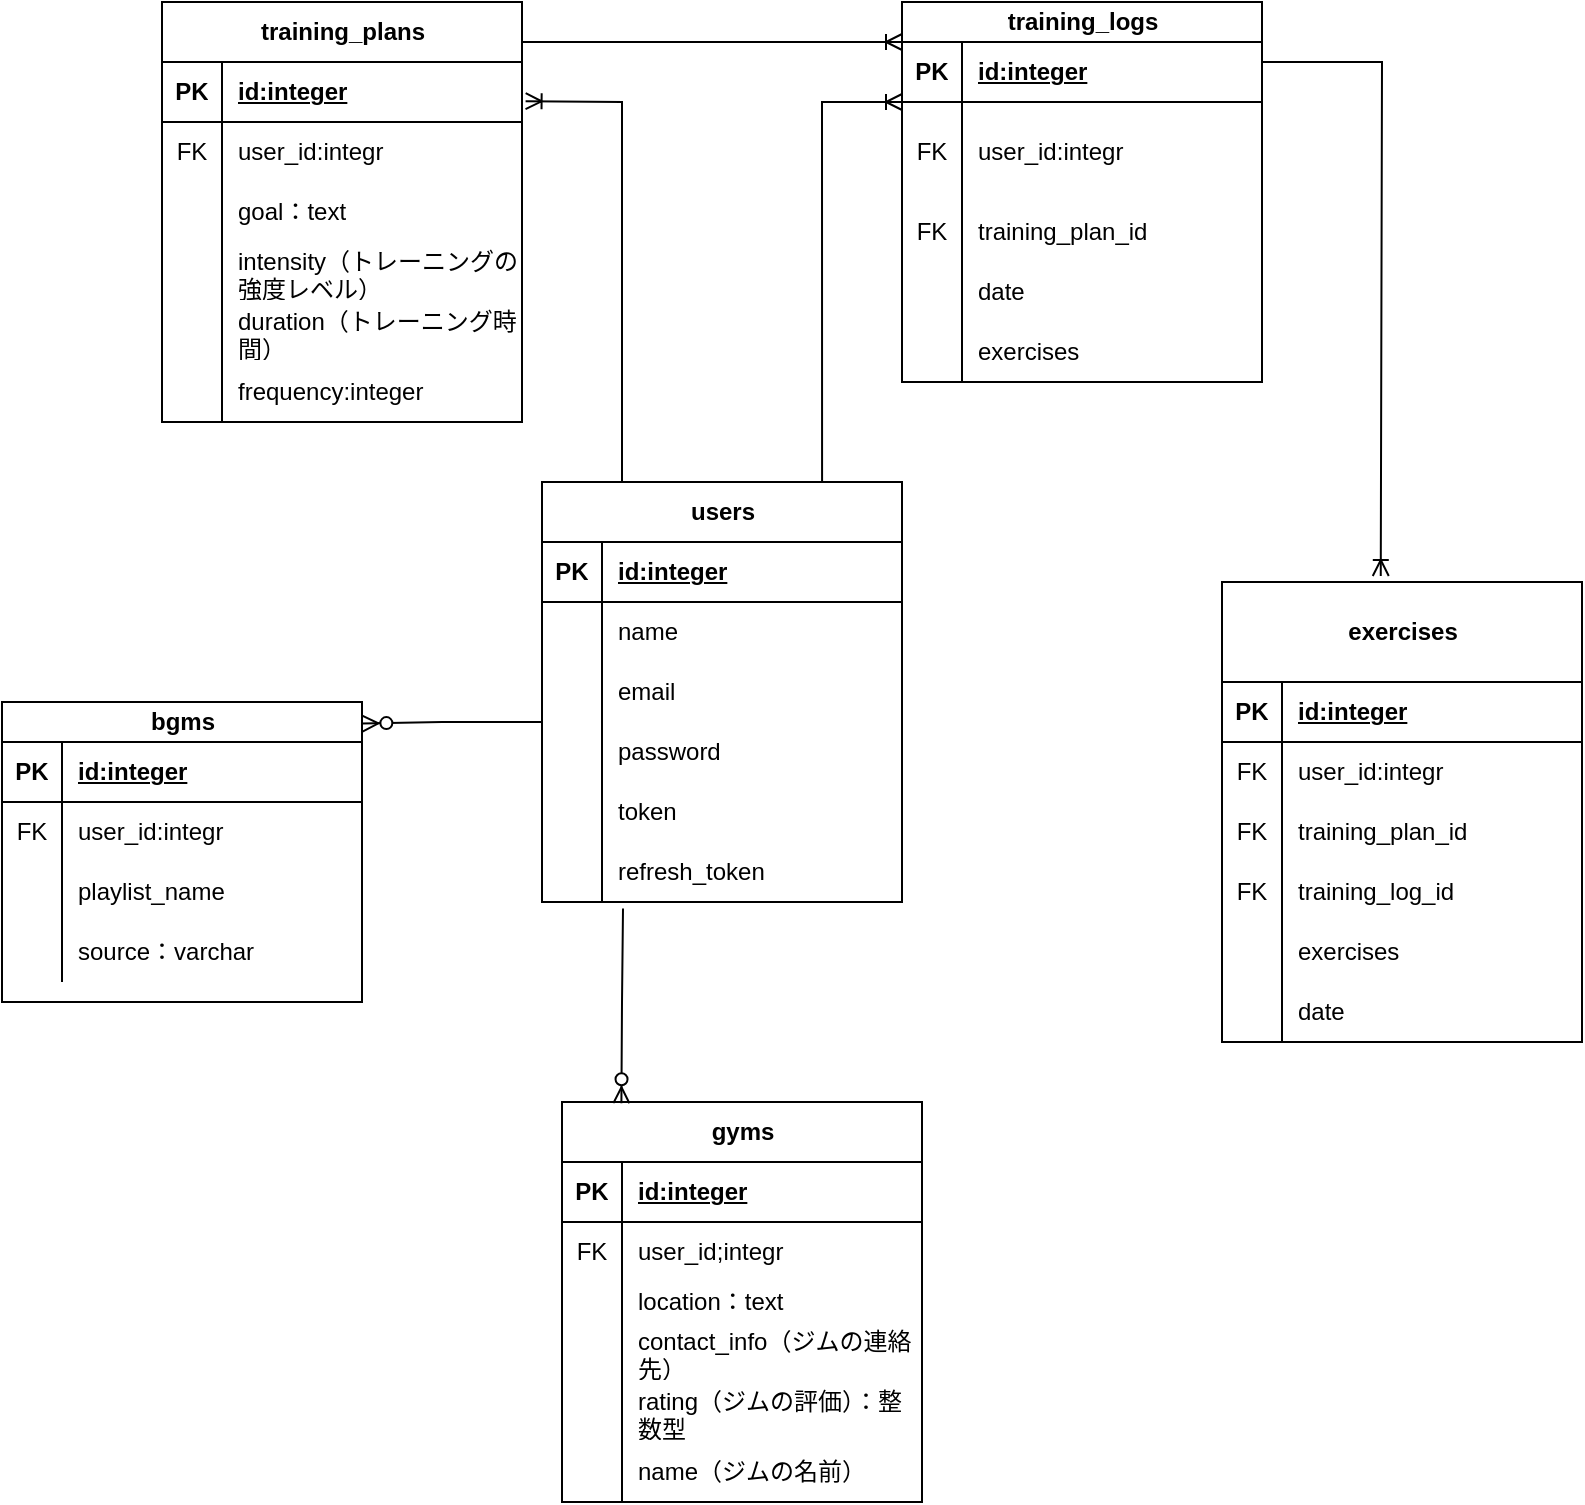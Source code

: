 <mxfile version="24.7.12">
  <diagram id="R2lEEEUBdFMjLlhIrx00" name="Page-1">
    <mxGraphModel dx="1668" dy="838" grid="1" gridSize="10" guides="1" tooltips="1" connect="1" arrows="1" fold="1" page="1" pageScale="1" pageWidth="850" pageHeight="1100" math="0" shadow="0" extFonts="Permanent Marker^https://fonts.googleapis.com/css?family=Permanent+Marker">
      <root>
        <mxCell id="0" />
        <mxCell id="1" parent="0" />
        <mxCell id="OepPdxawDbYFynQBfxjx-1" value="exercises" style="shape=table;startSize=50;container=1;collapsible=1;childLayout=tableLayout;fixedRows=1;rowLines=0;fontStyle=1;align=center;resizeLast=1;html=1;" parent="1" vertex="1">
          <mxGeometry x="-180" y="340" width="180" height="230" as="geometry" />
        </mxCell>
        <mxCell id="OepPdxawDbYFynQBfxjx-2" value="" style="shape=tableRow;horizontal=0;startSize=0;swimlaneHead=0;swimlaneBody=0;fillColor=none;collapsible=0;dropTarget=0;points=[[0,0.5],[1,0.5]];portConstraint=eastwest;top=0;left=0;right=0;bottom=1;" parent="OepPdxawDbYFynQBfxjx-1" vertex="1">
          <mxGeometry y="50" width="180" height="30" as="geometry" />
        </mxCell>
        <mxCell id="OepPdxawDbYFynQBfxjx-3" value="PK" style="shape=partialRectangle;connectable=0;fillColor=none;top=0;left=0;bottom=0;right=0;fontStyle=1;overflow=hidden;whiteSpace=wrap;html=1;" parent="OepPdxawDbYFynQBfxjx-2" vertex="1">
          <mxGeometry width="30" height="30" as="geometry">
            <mxRectangle width="30" height="30" as="alternateBounds" />
          </mxGeometry>
        </mxCell>
        <mxCell id="OepPdxawDbYFynQBfxjx-4" value="id:integer" style="shape=partialRectangle;connectable=0;fillColor=none;top=0;left=0;bottom=0;right=0;align=left;spacingLeft=6;fontStyle=5;overflow=hidden;whiteSpace=wrap;html=1;" parent="OepPdxawDbYFynQBfxjx-2" vertex="1">
          <mxGeometry x="30" width="150" height="30" as="geometry">
            <mxRectangle width="150" height="30" as="alternateBounds" />
          </mxGeometry>
        </mxCell>
        <mxCell id="OepPdxawDbYFynQBfxjx-5" value="" style="shape=tableRow;horizontal=0;startSize=0;swimlaneHead=0;swimlaneBody=0;fillColor=none;collapsible=0;dropTarget=0;points=[[0,0.5],[1,0.5]];portConstraint=eastwest;top=0;left=0;right=0;bottom=0;" parent="OepPdxawDbYFynQBfxjx-1" vertex="1">
          <mxGeometry y="80" width="180" height="30" as="geometry" />
        </mxCell>
        <mxCell id="OepPdxawDbYFynQBfxjx-6" value="FK" style="shape=partialRectangle;connectable=0;fillColor=none;top=0;left=0;bottom=0;right=0;editable=1;overflow=hidden;whiteSpace=wrap;html=1;" parent="OepPdxawDbYFynQBfxjx-5" vertex="1">
          <mxGeometry width="30" height="30" as="geometry">
            <mxRectangle width="30" height="30" as="alternateBounds" />
          </mxGeometry>
        </mxCell>
        <mxCell id="OepPdxawDbYFynQBfxjx-7" value="user_id:integr" style="shape=partialRectangle;connectable=0;fillColor=none;top=0;left=0;bottom=0;right=0;align=left;spacingLeft=6;overflow=hidden;whiteSpace=wrap;html=1;" parent="OepPdxawDbYFynQBfxjx-5" vertex="1">
          <mxGeometry x="30" width="150" height="30" as="geometry">
            <mxRectangle width="150" height="30" as="alternateBounds" />
          </mxGeometry>
        </mxCell>
        <mxCell id="OepPdxawDbYFynQBfxjx-8" value="" style="shape=tableRow;horizontal=0;startSize=0;swimlaneHead=0;swimlaneBody=0;fillColor=none;collapsible=0;dropTarget=0;points=[[0,0.5],[1,0.5]];portConstraint=eastwest;top=0;left=0;right=0;bottom=0;" parent="OepPdxawDbYFynQBfxjx-1" vertex="1">
          <mxGeometry y="110" width="180" height="30" as="geometry" />
        </mxCell>
        <mxCell id="OepPdxawDbYFynQBfxjx-9" value="FK" style="shape=partialRectangle;connectable=0;fillColor=none;top=0;left=0;bottom=0;right=0;editable=1;overflow=hidden;whiteSpace=wrap;html=1;" parent="OepPdxawDbYFynQBfxjx-8" vertex="1">
          <mxGeometry width="30" height="30" as="geometry">
            <mxRectangle width="30" height="30" as="alternateBounds" />
          </mxGeometry>
        </mxCell>
        <mxCell id="OepPdxawDbYFynQBfxjx-10" value="training_plan_id" style="shape=partialRectangle;connectable=0;fillColor=none;top=0;left=0;bottom=0;right=0;align=left;spacingLeft=6;overflow=hidden;whiteSpace=wrap;html=1;" parent="OepPdxawDbYFynQBfxjx-8" vertex="1">
          <mxGeometry x="30" width="150" height="30" as="geometry">
            <mxRectangle width="150" height="30" as="alternateBounds" />
          </mxGeometry>
        </mxCell>
        <mxCell id="OepPdxawDbYFynQBfxjx-11" value="" style="shape=tableRow;horizontal=0;startSize=0;swimlaneHead=0;swimlaneBody=0;fillColor=none;collapsible=0;dropTarget=0;points=[[0,0.5],[1,0.5]];portConstraint=eastwest;top=0;left=0;right=0;bottom=0;" parent="OepPdxawDbYFynQBfxjx-1" vertex="1">
          <mxGeometry y="140" width="180" height="30" as="geometry" />
        </mxCell>
        <mxCell id="OepPdxawDbYFynQBfxjx-12" value="FK" style="shape=partialRectangle;connectable=0;fillColor=none;top=0;left=0;bottom=0;right=0;editable=1;overflow=hidden;whiteSpace=wrap;html=1;" parent="OepPdxawDbYFynQBfxjx-11" vertex="1">
          <mxGeometry width="30" height="30" as="geometry">
            <mxRectangle width="30" height="30" as="alternateBounds" />
          </mxGeometry>
        </mxCell>
        <mxCell id="OepPdxawDbYFynQBfxjx-13" value="training_log_id" style="shape=partialRectangle;connectable=0;fillColor=none;top=0;left=0;bottom=0;right=0;align=left;spacingLeft=6;overflow=hidden;whiteSpace=wrap;html=1;" parent="OepPdxawDbYFynQBfxjx-11" vertex="1">
          <mxGeometry x="30" width="150" height="30" as="geometry">
            <mxRectangle width="150" height="30" as="alternateBounds" />
          </mxGeometry>
        </mxCell>
        <mxCell id="OepPdxawDbYFynQBfxjx-68" value="" style="shape=tableRow;horizontal=0;startSize=0;swimlaneHead=0;swimlaneBody=0;fillColor=none;collapsible=0;dropTarget=0;points=[[0,0.5],[1,0.5]];portConstraint=eastwest;top=0;left=0;right=0;bottom=0;" parent="OepPdxawDbYFynQBfxjx-1" vertex="1">
          <mxGeometry y="170" width="180" height="30" as="geometry" />
        </mxCell>
        <mxCell id="OepPdxawDbYFynQBfxjx-69" value="" style="shape=partialRectangle;connectable=0;fillColor=none;top=0;left=0;bottom=0;right=0;editable=1;overflow=hidden;whiteSpace=wrap;html=1;" parent="OepPdxawDbYFynQBfxjx-68" vertex="1">
          <mxGeometry width="30" height="30" as="geometry">
            <mxRectangle width="30" height="30" as="alternateBounds" />
          </mxGeometry>
        </mxCell>
        <mxCell id="OepPdxawDbYFynQBfxjx-70" value="exercises" style="shape=partialRectangle;connectable=0;fillColor=none;top=0;left=0;bottom=0;right=0;align=left;spacingLeft=6;overflow=hidden;whiteSpace=wrap;html=1;" parent="OepPdxawDbYFynQBfxjx-68" vertex="1">
          <mxGeometry x="30" width="150" height="30" as="geometry">
            <mxRectangle width="150" height="30" as="alternateBounds" />
          </mxGeometry>
        </mxCell>
        <mxCell id="IkT653XfDcQ4bI9Cn1Or-13" value="" style="shape=tableRow;horizontal=0;startSize=0;swimlaneHead=0;swimlaneBody=0;fillColor=none;collapsible=0;dropTarget=0;points=[[0,0.5],[1,0.5]];portConstraint=eastwest;top=0;left=0;right=0;bottom=0;" parent="OepPdxawDbYFynQBfxjx-1" vertex="1">
          <mxGeometry y="200" width="180" height="30" as="geometry" />
        </mxCell>
        <mxCell id="IkT653XfDcQ4bI9Cn1Or-14" value="" style="shape=partialRectangle;connectable=0;fillColor=none;top=0;left=0;bottom=0;right=0;editable=1;overflow=hidden;whiteSpace=wrap;html=1;" parent="IkT653XfDcQ4bI9Cn1Or-13" vertex="1">
          <mxGeometry width="30" height="30" as="geometry">
            <mxRectangle width="30" height="30" as="alternateBounds" />
          </mxGeometry>
        </mxCell>
        <mxCell id="IkT653XfDcQ4bI9Cn1Or-15" value="date" style="shape=partialRectangle;connectable=0;fillColor=none;top=0;left=0;bottom=0;right=0;align=left;spacingLeft=6;overflow=hidden;whiteSpace=wrap;html=1;" parent="IkT653XfDcQ4bI9Cn1Or-13" vertex="1">
          <mxGeometry x="30" width="150" height="30" as="geometry">
            <mxRectangle width="150" height="30" as="alternateBounds" />
          </mxGeometry>
        </mxCell>
        <mxCell id="OepPdxawDbYFynQBfxjx-14" value="training_plans" style="shape=table;startSize=30;container=1;collapsible=1;childLayout=tableLayout;fixedRows=1;rowLines=0;fontStyle=1;align=center;resizeLast=1;html=1;" parent="1" vertex="1">
          <mxGeometry x="-710" y="50" width="180" height="210" as="geometry" />
        </mxCell>
        <mxCell id="OepPdxawDbYFynQBfxjx-15" value="" style="shape=tableRow;horizontal=0;startSize=0;swimlaneHead=0;swimlaneBody=0;fillColor=none;collapsible=0;dropTarget=0;points=[[0,0.5],[1,0.5]];portConstraint=eastwest;top=0;left=0;right=0;bottom=1;" parent="OepPdxawDbYFynQBfxjx-14" vertex="1">
          <mxGeometry y="30" width="180" height="30" as="geometry" />
        </mxCell>
        <mxCell id="OepPdxawDbYFynQBfxjx-16" value="PK" style="shape=partialRectangle;connectable=0;fillColor=none;top=0;left=0;bottom=0;right=0;fontStyle=1;overflow=hidden;whiteSpace=wrap;html=1;" parent="OepPdxawDbYFynQBfxjx-15" vertex="1">
          <mxGeometry width="30" height="30" as="geometry">
            <mxRectangle width="30" height="30" as="alternateBounds" />
          </mxGeometry>
        </mxCell>
        <mxCell id="OepPdxawDbYFynQBfxjx-17" value="id:integer" style="shape=partialRectangle;connectable=0;fillColor=none;top=0;left=0;bottom=0;right=0;align=left;spacingLeft=6;fontStyle=5;overflow=hidden;whiteSpace=wrap;html=1;" parent="OepPdxawDbYFynQBfxjx-15" vertex="1">
          <mxGeometry x="30" width="150" height="30" as="geometry">
            <mxRectangle width="150" height="30" as="alternateBounds" />
          </mxGeometry>
        </mxCell>
        <mxCell id="OepPdxawDbYFynQBfxjx-18" value="" style="shape=tableRow;horizontal=0;startSize=0;swimlaneHead=0;swimlaneBody=0;fillColor=none;collapsible=0;dropTarget=0;points=[[0,0.5],[1,0.5]];portConstraint=eastwest;top=0;left=0;right=0;bottom=0;" parent="OepPdxawDbYFynQBfxjx-14" vertex="1">
          <mxGeometry y="60" width="180" height="30" as="geometry" />
        </mxCell>
        <mxCell id="OepPdxawDbYFynQBfxjx-19" value="FK" style="shape=partialRectangle;connectable=0;fillColor=none;top=0;left=0;bottom=0;right=0;editable=1;overflow=hidden;whiteSpace=wrap;html=1;" parent="OepPdxawDbYFynQBfxjx-18" vertex="1">
          <mxGeometry width="30" height="30" as="geometry">
            <mxRectangle width="30" height="30" as="alternateBounds" />
          </mxGeometry>
        </mxCell>
        <mxCell id="OepPdxawDbYFynQBfxjx-20" value="user_id:integr" style="shape=partialRectangle;connectable=0;fillColor=none;top=0;left=0;bottom=0;right=0;align=left;spacingLeft=6;overflow=hidden;whiteSpace=wrap;html=1;" parent="OepPdxawDbYFynQBfxjx-18" vertex="1">
          <mxGeometry x="30" width="150" height="30" as="geometry">
            <mxRectangle width="150" height="30" as="alternateBounds" />
          </mxGeometry>
        </mxCell>
        <mxCell id="OepPdxawDbYFynQBfxjx-21" value="" style="shape=tableRow;horizontal=0;startSize=0;swimlaneHead=0;swimlaneBody=0;fillColor=none;collapsible=0;dropTarget=0;points=[[0,0.5],[1,0.5]];portConstraint=eastwest;top=0;left=0;right=0;bottom=0;" parent="OepPdxawDbYFynQBfxjx-14" vertex="1">
          <mxGeometry y="90" width="180" height="30" as="geometry" />
        </mxCell>
        <mxCell id="OepPdxawDbYFynQBfxjx-22" value="" style="shape=partialRectangle;connectable=0;fillColor=none;top=0;left=0;bottom=0;right=0;editable=1;overflow=hidden;whiteSpace=wrap;html=1;" parent="OepPdxawDbYFynQBfxjx-21" vertex="1">
          <mxGeometry width="30" height="30" as="geometry">
            <mxRectangle width="30" height="30" as="alternateBounds" />
          </mxGeometry>
        </mxCell>
        <mxCell id="OepPdxawDbYFynQBfxjx-23" value="goal：text" style="shape=partialRectangle;connectable=0;fillColor=none;top=0;left=0;bottom=0;right=0;align=left;spacingLeft=6;overflow=hidden;whiteSpace=wrap;html=1;" parent="OepPdxawDbYFynQBfxjx-21" vertex="1">
          <mxGeometry x="30" width="150" height="30" as="geometry">
            <mxRectangle width="150" height="30" as="alternateBounds" />
          </mxGeometry>
        </mxCell>
        <mxCell id="OepPdxawDbYFynQBfxjx-24" value="" style="shape=tableRow;horizontal=0;startSize=0;swimlaneHead=0;swimlaneBody=0;fillColor=none;collapsible=0;dropTarget=0;points=[[0,0.5],[1,0.5]];portConstraint=eastwest;top=0;left=0;right=0;bottom=0;" parent="OepPdxawDbYFynQBfxjx-14" vertex="1">
          <mxGeometry y="120" width="180" height="30" as="geometry" />
        </mxCell>
        <mxCell id="OepPdxawDbYFynQBfxjx-25" value="" style="shape=partialRectangle;connectable=0;fillColor=none;top=0;left=0;bottom=0;right=0;editable=1;overflow=hidden;whiteSpace=wrap;html=1;" parent="OepPdxawDbYFynQBfxjx-24" vertex="1">
          <mxGeometry width="30" height="30" as="geometry">
            <mxRectangle width="30" height="30" as="alternateBounds" />
          </mxGeometry>
        </mxCell>
        <mxCell id="OepPdxawDbYFynQBfxjx-26" value="intensity（トレーニングの強度レベル）" style="shape=partialRectangle;connectable=0;fillColor=none;top=0;left=0;bottom=0;right=0;align=left;spacingLeft=6;overflow=hidden;whiteSpace=wrap;html=1;" parent="OepPdxawDbYFynQBfxjx-24" vertex="1">
          <mxGeometry x="30" width="150" height="30" as="geometry">
            <mxRectangle width="150" height="30" as="alternateBounds" />
          </mxGeometry>
        </mxCell>
        <mxCell id="OepPdxawDbYFynQBfxjx-59" value="" style="shape=tableRow;horizontal=0;startSize=0;swimlaneHead=0;swimlaneBody=0;fillColor=none;collapsible=0;dropTarget=0;points=[[0,0.5],[1,0.5]];portConstraint=eastwest;top=0;left=0;right=0;bottom=0;" parent="OepPdxawDbYFynQBfxjx-14" vertex="1">
          <mxGeometry y="150" width="180" height="30" as="geometry" />
        </mxCell>
        <mxCell id="OepPdxawDbYFynQBfxjx-60" value="" style="shape=partialRectangle;connectable=0;fillColor=none;top=0;left=0;bottom=0;right=0;editable=1;overflow=hidden;whiteSpace=wrap;html=1;" parent="OepPdxawDbYFynQBfxjx-59" vertex="1">
          <mxGeometry width="30" height="30" as="geometry">
            <mxRectangle width="30" height="30" as="alternateBounds" />
          </mxGeometry>
        </mxCell>
        <mxCell id="OepPdxawDbYFynQBfxjx-61" value="duration（トレーニング時間）" style="shape=partialRectangle;connectable=0;fillColor=none;top=0;left=0;bottom=0;right=0;align=left;spacingLeft=6;overflow=hidden;whiteSpace=wrap;html=1;" parent="OepPdxawDbYFynQBfxjx-59" vertex="1">
          <mxGeometry x="30" width="150" height="30" as="geometry">
            <mxRectangle width="150" height="30" as="alternateBounds" />
          </mxGeometry>
        </mxCell>
        <mxCell id="OepPdxawDbYFynQBfxjx-62" value="" style="shape=tableRow;horizontal=0;startSize=0;swimlaneHead=0;swimlaneBody=0;fillColor=none;collapsible=0;dropTarget=0;points=[[0,0.5],[1,0.5]];portConstraint=eastwest;top=0;left=0;right=0;bottom=0;" parent="OepPdxawDbYFynQBfxjx-14" vertex="1">
          <mxGeometry y="180" width="180" height="30" as="geometry" />
        </mxCell>
        <mxCell id="OepPdxawDbYFynQBfxjx-63" value="" style="shape=partialRectangle;connectable=0;fillColor=none;top=0;left=0;bottom=0;right=0;editable=1;overflow=hidden;whiteSpace=wrap;html=1;" parent="OepPdxawDbYFynQBfxjx-62" vertex="1">
          <mxGeometry width="30" height="30" as="geometry">
            <mxRectangle width="30" height="30" as="alternateBounds" />
          </mxGeometry>
        </mxCell>
        <mxCell id="OepPdxawDbYFynQBfxjx-64" value="frequency:integer" style="shape=partialRectangle;connectable=0;fillColor=none;top=0;left=0;bottom=0;right=0;align=left;spacingLeft=6;overflow=hidden;whiteSpace=wrap;html=1;" parent="OepPdxawDbYFynQBfxjx-62" vertex="1">
          <mxGeometry x="30" width="150" height="30" as="geometry">
            <mxRectangle width="150" height="30" as="alternateBounds" />
          </mxGeometry>
        </mxCell>
        <mxCell id="OepPdxawDbYFynQBfxjx-27" value="training_logs" style="shape=table;startSize=20;container=1;collapsible=1;childLayout=tableLayout;fixedRows=1;rowLines=0;fontStyle=1;align=center;resizeLast=1;html=1;" parent="1" vertex="1">
          <mxGeometry x="-340" y="50" width="180" height="190" as="geometry" />
        </mxCell>
        <mxCell id="OepPdxawDbYFynQBfxjx-28" value="" style="shape=tableRow;horizontal=0;startSize=0;swimlaneHead=0;swimlaneBody=0;fillColor=none;collapsible=0;dropTarget=0;points=[[0,0.5],[1,0.5]];portConstraint=eastwest;top=0;left=0;right=0;bottom=1;" parent="OepPdxawDbYFynQBfxjx-27" vertex="1">
          <mxGeometry y="20" width="180" height="30" as="geometry" />
        </mxCell>
        <mxCell id="OepPdxawDbYFynQBfxjx-29" value="PK" style="shape=partialRectangle;connectable=0;fillColor=none;top=0;left=0;bottom=0;right=0;fontStyle=1;overflow=hidden;whiteSpace=wrap;html=1;" parent="OepPdxawDbYFynQBfxjx-28" vertex="1">
          <mxGeometry width="30" height="30" as="geometry">
            <mxRectangle width="30" height="30" as="alternateBounds" />
          </mxGeometry>
        </mxCell>
        <mxCell id="OepPdxawDbYFynQBfxjx-30" value="id:integer" style="shape=partialRectangle;connectable=0;fillColor=none;top=0;left=0;bottom=0;right=0;align=left;spacingLeft=6;fontStyle=5;overflow=hidden;whiteSpace=wrap;html=1;" parent="OepPdxawDbYFynQBfxjx-28" vertex="1">
          <mxGeometry x="30" width="150" height="30" as="geometry">
            <mxRectangle width="150" height="30" as="alternateBounds" />
          </mxGeometry>
        </mxCell>
        <mxCell id="OepPdxawDbYFynQBfxjx-31" value="" style="shape=tableRow;horizontal=0;startSize=0;swimlaneHead=0;swimlaneBody=0;fillColor=none;collapsible=0;dropTarget=0;points=[[0,0.5],[1,0.5]];portConstraint=eastwest;top=0;left=0;right=0;bottom=0;" parent="OepPdxawDbYFynQBfxjx-27" vertex="1">
          <mxGeometry y="50" width="180" height="50" as="geometry" />
        </mxCell>
        <mxCell id="OepPdxawDbYFynQBfxjx-32" value="FK" style="shape=partialRectangle;connectable=0;fillColor=none;top=0;left=0;bottom=0;right=0;editable=1;overflow=hidden;whiteSpace=wrap;html=1;" parent="OepPdxawDbYFynQBfxjx-31" vertex="1">
          <mxGeometry width="30" height="50" as="geometry">
            <mxRectangle width="30" height="50" as="alternateBounds" />
          </mxGeometry>
        </mxCell>
        <mxCell id="OepPdxawDbYFynQBfxjx-33" value="user_id:integr" style="shape=partialRectangle;connectable=0;fillColor=none;top=0;left=0;bottom=0;right=0;align=left;spacingLeft=6;overflow=hidden;whiteSpace=wrap;html=1;" parent="OepPdxawDbYFynQBfxjx-31" vertex="1">
          <mxGeometry x="30" width="150" height="50" as="geometry">
            <mxRectangle width="150" height="50" as="alternateBounds" />
          </mxGeometry>
        </mxCell>
        <mxCell id="OepPdxawDbYFynQBfxjx-34" value="" style="shape=tableRow;horizontal=0;startSize=0;swimlaneHead=0;swimlaneBody=0;fillColor=none;collapsible=0;dropTarget=0;points=[[0,0.5],[1,0.5]];portConstraint=eastwest;top=0;left=0;right=0;bottom=0;" parent="OepPdxawDbYFynQBfxjx-27" vertex="1">
          <mxGeometry y="100" width="180" height="30" as="geometry" />
        </mxCell>
        <mxCell id="OepPdxawDbYFynQBfxjx-35" value="FK" style="shape=partialRectangle;connectable=0;fillColor=none;top=0;left=0;bottom=0;right=0;editable=1;overflow=hidden;whiteSpace=wrap;html=1;" parent="OepPdxawDbYFynQBfxjx-34" vertex="1">
          <mxGeometry width="30" height="30" as="geometry">
            <mxRectangle width="30" height="30" as="alternateBounds" />
          </mxGeometry>
        </mxCell>
        <mxCell id="OepPdxawDbYFynQBfxjx-36" value="training_plan_id" style="shape=partialRectangle;connectable=0;fillColor=none;top=0;left=0;bottom=0;right=0;align=left;spacingLeft=6;overflow=hidden;whiteSpace=wrap;html=1;" parent="OepPdxawDbYFynQBfxjx-34" vertex="1">
          <mxGeometry x="30" width="150" height="30" as="geometry">
            <mxRectangle width="150" height="30" as="alternateBounds" />
          </mxGeometry>
        </mxCell>
        <mxCell id="OepPdxawDbYFynQBfxjx-37" value="" style="shape=tableRow;horizontal=0;startSize=0;swimlaneHead=0;swimlaneBody=0;fillColor=none;collapsible=0;dropTarget=0;points=[[0,0.5],[1,0.5]];portConstraint=eastwest;top=0;left=0;right=0;bottom=0;" parent="OepPdxawDbYFynQBfxjx-27" vertex="1">
          <mxGeometry y="130" width="180" height="30" as="geometry" />
        </mxCell>
        <mxCell id="OepPdxawDbYFynQBfxjx-38" value="" style="shape=partialRectangle;connectable=0;fillColor=none;top=0;left=0;bottom=0;right=0;editable=1;overflow=hidden;whiteSpace=wrap;html=1;" parent="OepPdxawDbYFynQBfxjx-37" vertex="1">
          <mxGeometry width="30" height="30" as="geometry">
            <mxRectangle width="30" height="30" as="alternateBounds" />
          </mxGeometry>
        </mxCell>
        <mxCell id="OepPdxawDbYFynQBfxjx-39" value="date" style="shape=partialRectangle;connectable=0;fillColor=none;top=0;left=0;bottom=0;right=0;align=left;spacingLeft=6;overflow=hidden;whiteSpace=wrap;html=1;" parent="OepPdxawDbYFynQBfxjx-37" vertex="1">
          <mxGeometry x="30" width="150" height="30" as="geometry">
            <mxRectangle width="150" height="30" as="alternateBounds" />
          </mxGeometry>
        </mxCell>
        <mxCell id="OepPdxawDbYFynQBfxjx-65" value="" style="shape=tableRow;horizontal=0;startSize=0;swimlaneHead=0;swimlaneBody=0;fillColor=none;collapsible=0;dropTarget=0;points=[[0,0.5],[1,0.5]];portConstraint=eastwest;top=0;left=0;right=0;bottom=0;" parent="OepPdxawDbYFynQBfxjx-27" vertex="1">
          <mxGeometry y="160" width="180" height="30" as="geometry" />
        </mxCell>
        <mxCell id="OepPdxawDbYFynQBfxjx-66" value="" style="shape=partialRectangle;connectable=0;fillColor=none;top=0;left=0;bottom=0;right=0;editable=1;overflow=hidden;whiteSpace=wrap;html=1;" parent="OepPdxawDbYFynQBfxjx-65" vertex="1">
          <mxGeometry width="30" height="30" as="geometry">
            <mxRectangle width="30" height="30" as="alternateBounds" />
          </mxGeometry>
        </mxCell>
        <mxCell id="OepPdxawDbYFynQBfxjx-67" value="exercises" style="shape=partialRectangle;connectable=0;fillColor=none;top=0;left=0;bottom=0;right=0;align=left;spacingLeft=6;overflow=hidden;whiteSpace=wrap;html=1;" parent="OepPdxawDbYFynQBfxjx-65" vertex="1">
          <mxGeometry x="30" width="150" height="30" as="geometry">
            <mxRectangle width="150" height="30" as="alternateBounds" />
          </mxGeometry>
        </mxCell>
        <mxCell id="OepPdxawDbYFynQBfxjx-40" value="users" style="shape=table;startSize=30;container=1;collapsible=1;childLayout=tableLayout;fixedRows=1;rowLines=0;fontStyle=1;align=center;resizeLast=1;html=1;" parent="1" vertex="1">
          <mxGeometry x="-520" y="290" width="180" height="210" as="geometry" />
        </mxCell>
        <mxCell id="OepPdxawDbYFynQBfxjx-41" value="" style="shape=tableRow;horizontal=0;startSize=0;swimlaneHead=0;swimlaneBody=0;fillColor=none;collapsible=0;dropTarget=0;points=[[0,0.5],[1,0.5]];portConstraint=eastwest;top=0;left=0;right=0;bottom=1;" parent="OepPdxawDbYFynQBfxjx-40" vertex="1">
          <mxGeometry y="30" width="180" height="30" as="geometry" />
        </mxCell>
        <mxCell id="OepPdxawDbYFynQBfxjx-42" value="PK" style="shape=partialRectangle;connectable=0;fillColor=none;top=0;left=0;bottom=0;right=0;fontStyle=1;overflow=hidden;whiteSpace=wrap;html=1;" parent="OepPdxawDbYFynQBfxjx-41" vertex="1">
          <mxGeometry width="30" height="30" as="geometry">
            <mxRectangle width="30" height="30" as="alternateBounds" />
          </mxGeometry>
        </mxCell>
        <mxCell id="OepPdxawDbYFynQBfxjx-43" value="id:integer" style="shape=partialRectangle;connectable=0;fillColor=none;top=0;left=0;bottom=0;right=0;align=left;spacingLeft=6;fontStyle=5;overflow=hidden;whiteSpace=wrap;html=1;" parent="OepPdxawDbYFynQBfxjx-41" vertex="1">
          <mxGeometry x="30" width="150" height="30" as="geometry">
            <mxRectangle width="150" height="30" as="alternateBounds" />
          </mxGeometry>
        </mxCell>
        <mxCell id="OepPdxawDbYFynQBfxjx-44" value="" style="shape=tableRow;horizontal=0;startSize=0;swimlaneHead=0;swimlaneBody=0;fillColor=none;collapsible=0;dropTarget=0;points=[[0,0.5],[1,0.5]];portConstraint=eastwest;top=0;left=0;right=0;bottom=0;" parent="OepPdxawDbYFynQBfxjx-40" vertex="1">
          <mxGeometry y="60" width="180" height="30" as="geometry" />
        </mxCell>
        <mxCell id="OepPdxawDbYFynQBfxjx-45" value="" style="shape=partialRectangle;connectable=0;fillColor=none;top=0;left=0;bottom=0;right=0;editable=1;overflow=hidden;whiteSpace=wrap;html=1;" parent="OepPdxawDbYFynQBfxjx-44" vertex="1">
          <mxGeometry width="30" height="30" as="geometry">
            <mxRectangle width="30" height="30" as="alternateBounds" />
          </mxGeometry>
        </mxCell>
        <mxCell id="OepPdxawDbYFynQBfxjx-46" value="name" style="shape=partialRectangle;connectable=0;fillColor=none;top=0;left=0;bottom=0;right=0;align=left;spacingLeft=6;overflow=hidden;whiteSpace=wrap;html=1;" parent="OepPdxawDbYFynQBfxjx-44" vertex="1">
          <mxGeometry x="30" width="150" height="30" as="geometry">
            <mxRectangle width="150" height="30" as="alternateBounds" />
          </mxGeometry>
        </mxCell>
        <mxCell id="OepPdxawDbYFynQBfxjx-47" value="" style="shape=tableRow;horizontal=0;startSize=0;swimlaneHead=0;swimlaneBody=0;fillColor=none;collapsible=0;dropTarget=0;points=[[0,0.5],[1,0.5]];portConstraint=eastwest;top=0;left=0;right=0;bottom=0;" parent="OepPdxawDbYFynQBfxjx-40" vertex="1">
          <mxGeometry y="90" width="180" height="30" as="geometry" />
        </mxCell>
        <mxCell id="OepPdxawDbYFynQBfxjx-48" value="" style="shape=partialRectangle;connectable=0;fillColor=none;top=0;left=0;bottom=0;right=0;editable=1;overflow=hidden;whiteSpace=wrap;html=1;" parent="OepPdxawDbYFynQBfxjx-47" vertex="1">
          <mxGeometry width="30" height="30" as="geometry">
            <mxRectangle width="30" height="30" as="alternateBounds" />
          </mxGeometry>
        </mxCell>
        <mxCell id="OepPdxawDbYFynQBfxjx-49" value="email" style="shape=partialRectangle;connectable=0;fillColor=none;top=0;left=0;bottom=0;right=0;align=left;spacingLeft=6;overflow=hidden;whiteSpace=wrap;html=1;" parent="OepPdxawDbYFynQBfxjx-47" vertex="1">
          <mxGeometry x="30" width="150" height="30" as="geometry">
            <mxRectangle width="150" height="30" as="alternateBounds" />
          </mxGeometry>
        </mxCell>
        <mxCell id="OepPdxawDbYFynQBfxjx-50" value="" style="shape=tableRow;horizontal=0;startSize=0;swimlaneHead=0;swimlaneBody=0;fillColor=none;collapsible=0;dropTarget=0;points=[[0,0.5],[1,0.5]];portConstraint=eastwest;top=0;left=0;right=0;bottom=0;" parent="OepPdxawDbYFynQBfxjx-40" vertex="1">
          <mxGeometry y="120" width="180" height="30" as="geometry" />
        </mxCell>
        <mxCell id="OepPdxawDbYFynQBfxjx-51" value="" style="shape=partialRectangle;connectable=0;fillColor=none;top=0;left=0;bottom=0;right=0;editable=1;overflow=hidden;whiteSpace=wrap;html=1;" parent="OepPdxawDbYFynQBfxjx-50" vertex="1">
          <mxGeometry width="30" height="30" as="geometry">
            <mxRectangle width="30" height="30" as="alternateBounds" />
          </mxGeometry>
        </mxCell>
        <mxCell id="OepPdxawDbYFynQBfxjx-52" value="password" style="shape=partialRectangle;connectable=0;fillColor=none;top=0;left=0;bottom=0;right=0;align=left;spacingLeft=6;overflow=hidden;whiteSpace=wrap;html=1;" parent="OepPdxawDbYFynQBfxjx-50" vertex="1">
          <mxGeometry x="30" width="150" height="30" as="geometry">
            <mxRectangle width="150" height="30" as="alternateBounds" />
          </mxGeometry>
        </mxCell>
        <mxCell id="OepPdxawDbYFynQBfxjx-53" value="" style="shape=tableRow;horizontal=0;startSize=0;swimlaneHead=0;swimlaneBody=0;fillColor=none;collapsible=0;dropTarget=0;points=[[0,0.5],[1,0.5]];portConstraint=eastwest;top=0;left=0;right=0;bottom=0;" parent="OepPdxawDbYFynQBfxjx-40" vertex="1">
          <mxGeometry y="150" width="180" height="30" as="geometry" />
        </mxCell>
        <mxCell id="OepPdxawDbYFynQBfxjx-54" value="" style="shape=partialRectangle;connectable=0;fillColor=none;top=0;left=0;bottom=0;right=0;editable=1;overflow=hidden;whiteSpace=wrap;html=1;" parent="OepPdxawDbYFynQBfxjx-53" vertex="1">
          <mxGeometry width="30" height="30" as="geometry">
            <mxRectangle width="30" height="30" as="alternateBounds" />
          </mxGeometry>
        </mxCell>
        <mxCell id="OepPdxawDbYFynQBfxjx-55" value="token" style="shape=partialRectangle;connectable=0;fillColor=none;top=0;left=0;bottom=0;right=0;align=left;spacingLeft=6;overflow=hidden;whiteSpace=wrap;html=1;" parent="OepPdxawDbYFynQBfxjx-53" vertex="1">
          <mxGeometry x="30" width="150" height="30" as="geometry">
            <mxRectangle width="150" height="30" as="alternateBounds" />
          </mxGeometry>
        </mxCell>
        <mxCell id="OepPdxawDbYFynQBfxjx-56" value="" style="shape=tableRow;horizontal=0;startSize=0;swimlaneHead=0;swimlaneBody=0;fillColor=none;collapsible=0;dropTarget=0;points=[[0,0.5],[1,0.5]];portConstraint=eastwest;top=0;left=0;right=0;bottom=0;" parent="OepPdxawDbYFynQBfxjx-40" vertex="1">
          <mxGeometry y="180" width="180" height="30" as="geometry" />
        </mxCell>
        <mxCell id="OepPdxawDbYFynQBfxjx-57" value="" style="shape=partialRectangle;connectable=0;fillColor=none;top=0;left=0;bottom=0;right=0;editable=1;overflow=hidden;whiteSpace=wrap;html=1;" parent="OepPdxawDbYFynQBfxjx-56" vertex="1">
          <mxGeometry width="30" height="30" as="geometry">
            <mxRectangle width="30" height="30" as="alternateBounds" />
          </mxGeometry>
        </mxCell>
        <mxCell id="OepPdxawDbYFynQBfxjx-58" value="refresh_token" style="shape=partialRectangle;connectable=0;fillColor=none;top=0;left=0;bottom=0;right=0;align=left;spacingLeft=6;overflow=hidden;whiteSpace=wrap;html=1;" parent="OepPdxawDbYFynQBfxjx-56" vertex="1">
          <mxGeometry x="30" width="150" height="30" as="geometry">
            <mxRectangle width="150" height="30" as="alternateBounds" />
          </mxGeometry>
        </mxCell>
        <mxCell id="OepPdxawDbYFynQBfxjx-71" value="bgms" style="shape=table;startSize=20;container=1;collapsible=1;childLayout=tableLayout;fixedRows=1;rowLines=0;fontStyle=1;align=center;resizeLast=1;html=1;" parent="1" vertex="1">
          <mxGeometry x="-790" y="400" width="180" height="150" as="geometry" />
        </mxCell>
        <mxCell id="OepPdxawDbYFynQBfxjx-72" value="" style="shape=tableRow;horizontal=0;startSize=0;swimlaneHead=0;swimlaneBody=0;fillColor=none;collapsible=0;dropTarget=0;points=[[0,0.5],[1,0.5]];portConstraint=eastwest;top=0;left=0;right=0;bottom=1;" parent="OepPdxawDbYFynQBfxjx-71" vertex="1">
          <mxGeometry y="20" width="180" height="30" as="geometry" />
        </mxCell>
        <mxCell id="OepPdxawDbYFynQBfxjx-73" value="PK" style="shape=partialRectangle;connectable=0;fillColor=none;top=0;left=0;bottom=0;right=0;fontStyle=1;overflow=hidden;whiteSpace=wrap;html=1;" parent="OepPdxawDbYFynQBfxjx-72" vertex="1">
          <mxGeometry width="30" height="30" as="geometry">
            <mxRectangle width="30" height="30" as="alternateBounds" />
          </mxGeometry>
        </mxCell>
        <mxCell id="OepPdxawDbYFynQBfxjx-74" value="id:integer" style="shape=partialRectangle;connectable=0;fillColor=none;top=0;left=0;bottom=0;right=0;align=left;spacingLeft=6;fontStyle=5;overflow=hidden;whiteSpace=wrap;html=1;" parent="OepPdxawDbYFynQBfxjx-72" vertex="1">
          <mxGeometry x="30" width="150" height="30" as="geometry">
            <mxRectangle width="150" height="30" as="alternateBounds" />
          </mxGeometry>
        </mxCell>
        <mxCell id="OepPdxawDbYFynQBfxjx-75" value="" style="shape=tableRow;horizontal=0;startSize=0;swimlaneHead=0;swimlaneBody=0;fillColor=none;collapsible=0;dropTarget=0;points=[[0,0.5],[1,0.5]];portConstraint=eastwest;top=0;left=0;right=0;bottom=0;" parent="OepPdxawDbYFynQBfxjx-71" vertex="1">
          <mxGeometry y="50" width="180" height="30" as="geometry" />
        </mxCell>
        <mxCell id="OepPdxawDbYFynQBfxjx-76" value="FK" style="shape=partialRectangle;connectable=0;fillColor=none;top=0;left=0;bottom=0;right=0;editable=1;overflow=hidden;whiteSpace=wrap;html=1;" parent="OepPdxawDbYFynQBfxjx-75" vertex="1">
          <mxGeometry width="30" height="30" as="geometry">
            <mxRectangle width="30" height="30" as="alternateBounds" />
          </mxGeometry>
        </mxCell>
        <mxCell id="OepPdxawDbYFynQBfxjx-77" value="user_id:integr" style="shape=partialRectangle;connectable=0;fillColor=none;top=0;left=0;bottom=0;right=0;align=left;spacingLeft=6;overflow=hidden;whiteSpace=wrap;html=1;" parent="OepPdxawDbYFynQBfxjx-75" vertex="1">
          <mxGeometry x="30" width="150" height="30" as="geometry">
            <mxRectangle width="150" height="30" as="alternateBounds" />
          </mxGeometry>
        </mxCell>
        <mxCell id="OepPdxawDbYFynQBfxjx-78" value="" style="shape=tableRow;horizontal=0;startSize=0;swimlaneHead=0;swimlaneBody=0;fillColor=none;collapsible=0;dropTarget=0;points=[[0,0.5],[1,0.5]];portConstraint=eastwest;top=0;left=0;right=0;bottom=0;" parent="OepPdxawDbYFynQBfxjx-71" vertex="1">
          <mxGeometry y="80" width="180" height="30" as="geometry" />
        </mxCell>
        <mxCell id="OepPdxawDbYFynQBfxjx-79" value="" style="shape=partialRectangle;connectable=0;fillColor=none;top=0;left=0;bottom=0;right=0;editable=1;overflow=hidden;whiteSpace=wrap;html=1;" parent="OepPdxawDbYFynQBfxjx-78" vertex="1">
          <mxGeometry width="30" height="30" as="geometry">
            <mxRectangle width="30" height="30" as="alternateBounds" />
          </mxGeometry>
        </mxCell>
        <mxCell id="OepPdxawDbYFynQBfxjx-80" value="playlist_name" style="shape=partialRectangle;connectable=0;fillColor=none;top=0;left=0;bottom=0;right=0;align=left;spacingLeft=6;overflow=hidden;whiteSpace=wrap;html=1;" parent="OepPdxawDbYFynQBfxjx-78" vertex="1">
          <mxGeometry x="30" width="150" height="30" as="geometry">
            <mxRectangle width="150" height="30" as="alternateBounds" />
          </mxGeometry>
        </mxCell>
        <mxCell id="OepPdxawDbYFynQBfxjx-81" value="" style="shape=tableRow;horizontal=0;startSize=0;swimlaneHead=0;swimlaneBody=0;fillColor=none;collapsible=0;dropTarget=0;points=[[0,0.5],[1,0.5]];portConstraint=eastwest;top=0;left=0;right=0;bottom=0;" parent="OepPdxawDbYFynQBfxjx-71" vertex="1">
          <mxGeometry y="110" width="180" height="30" as="geometry" />
        </mxCell>
        <mxCell id="OepPdxawDbYFynQBfxjx-82" value="" style="shape=partialRectangle;connectable=0;fillColor=none;top=0;left=0;bottom=0;right=0;editable=1;overflow=hidden;whiteSpace=wrap;html=1;" parent="OepPdxawDbYFynQBfxjx-81" vertex="1">
          <mxGeometry width="30" height="30" as="geometry">
            <mxRectangle width="30" height="30" as="alternateBounds" />
          </mxGeometry>
        </mxCell>
        <mxCell id="OepPdxawDbYFynQBfxjx-83" value="source：varchar" style="shape=partialRectangle;connectable=0;fillColor=none;top=0;left=0;bottom=0;right=0;align=left;spacingLeft=6;overflow=hidden;whiteSpace=wrap;html=1;" parent="OepPdxawDbYFynQBfxjx-81" vertex="1">
          <mxGeometry x="30" width="150" height="30" as="geometry">
            <mxRectangle width="150" height="30" as="alternateBounds" />
          </mxGeometry>
        </mxCell>
        <mxCell id="OepPdxawDbYFynQBfxjx-84" value="gyms" style="shape=table;startSize=30;container=1;collapsible=1;childLayout=tableLayout;fixedRows=1;rowLines=0;fontStyle=1;align=center;resizeLast=1;html=1;" parent="1" vertex="1">
          <mxGeometry x="-510" y="600" width="180" height="200" as="geometry" />
        </mxCell>
        <mxCell id="OepPdxawDbYFynQBfxjx-85" value="" style="shape=tableRow;horizontal=0;startSize=0;swimlaneHead=0;swimlaneBody=0;fillColor=none;collapsible=0;dropTarget=0;points=[[0,0.5],[1,0.5]];portConstraint=eastwest;top=0;left=0;right=0;bottom=1;" parent="OepPdxawDbYFynQBfxjx-84" vertex="1">
          <mxGeometry y="30" width="180" height="30" as="geometry" />
        </mxCell>
        <mxCell id="OepPdxawDbYFynQBfxjx-86" value="PK" style="shape=partialRectangle;connectable=0;fillColor=none;top=0;left=0;bottom=0;right=0;fontStyle=1;overflow=hidden;whiteSpace=wrap;html=1;" parent="OepPdxawDbYFynQBfxjx-85" vertex="1">
          <mxGeometry width="30" height="30" as="geometry">
            <mxRectangle width="30" height="30" as="alternateBounds" />
          </mxGeometry>
        </mxCell>
        <mxCell id="OepPdxawDbYFynQBfxjx-87" value="id:integer" style="shape=partialRectangle;connectable=0;fillColor=none;top=0;left=0;bottom=0;right=0;align=left;spacingLeft=6;fontStyle=5;overflow=hidden;whiteSpace=wrap;html=1;" parent="OepPdxawDbYFynQBfxjx-85" vertex="1">
          <mxGeometry x="30" width="150" height="30" as="geometry">
            <mxRectangle width="150" height="30" as="alternateBounds" />
          </mxGeometry>
        </mxCell>
        <mxCell id="OepPdxawDbYFynQBfxjx-88" value="" style="shape=tableRow;horizontal=0;startSize=0;swimlaneHead=0;swimlaneBody=0;fillColor=none;collapsible=0;dropTarget=0;points=[[0,0.5],[1,0.5]];portConstraint=eastwest;top=0;left=0;right=0;bottom=0;" parent="OepPdxawDbYFynQBfxjx-84" vertex="1">
          <mxGeometry y="60" width="180" height="30" as="geometry" />
        </mxCell>
        <mxCell id="OepPdxawDbYFynQBfxjx-89" value="FK" style="shape=partialRectangle;connectable=0;fillColor=none;top=0;left=0;bottom=0;right=0;editable=1;overflow=hidden;whiteSpace=wrap;html=1;" parent="OepPdxawDbYFynQBfxjx-88" vertex="1">
          <mxGeometry width="30" height="30" as="geometry">
            <mxRectangle width="30" height="30" as="alternateBounds" />
          </mxGeometry>
        </mxCell>
        <mxCell id="OepPdxawDbYFynQBfxjx-90" value="user_id;integr" style="shape=partialRectangle;connectable=0;fillColor=none;top=0;left=0;bottom=0;right=0;align=left;spacingLeft=6;overflow=hidden;whiteSpace=wrap;html=1;" parent="OepPdxawDbYFynQBfxjx-88" vertex="1">
          <mxGeometry x="30" width="150" height="30" as="geometry">
            <mxRectangle width="150" height="30" as="alternateBounds" />
          </mxGeometry>
        </mxCell>
        <mxCell id="OepPdxawDbYFynQBfxjx-91" value="" style="shape=tableRow;horizontal=0;startSize=0;swimlaneHead=0;swimlaneBody=0;fillColor=none;collapsible=0;dropTarget=0;points=[[0,0.5],[1,0.5]];portConstraint=eastwest;top=0;left=0;right=0;bottom=0;" parent="OepPdxawDbYFynQBfxjx-84" vertex="1">
          <mxGeometry y="90" width="180" height="20" as="geometry" />
        </mxCell>
        <mxCell id="OepPdxawDbYFynQBfxjx-92" value="" style="shape=partialRectangle;connectable=0;fillColor=none;top=0;left=0;bottom=0;right=0;editable=1;overflow=hidden;whiteSpace=wrap;html=1;" parent="OepPdxawDbYFynQBfxjx-91" vertex="1">
          <mxGeometry width="30" height="20" as="geometry">
            <mxRectangle width="30" height="20" as="alternateBounds" />
          </mxGeometry>
        </mxCell>
        <mxCell id="OepPdxawDbYFynQBfxjx-93" value="location：text" style="shape=partialRectangle;connectable=0;fillColor=none;top=0;left=0;bottom=0;right=0;align=left;spacingLeft=6;overflow=hidden;whiteSpace=wrap;html=1;" parent="OepPdxawDbYFynQBfxjx-91" vertex="1">
          <mxGeometry x="30" width="150" height="20" as="geometry">
            <mxRectangle width="150" height="20" as="alternateBounds" />
          </mxGeometry>
        </mxCell>
        <mxCell id="OepPdxawDbYFynQBfxjx-94" value="" style="shape=tableRow;horizontal=0;startSize=0;swimlaneHead=0;swimlaneBody=0;fillColor=none;collapsible=0;dropTarget=0;points=[[0,0.5],[1,0.5]];portConstraint=eastwest;top=0;left=0;right=0;bottom=0;" parent="OepPdxawDbYFynQBfxjx-84" vertex="1">
          <mxGeometry y="110" width="180" height="30" as="geometry" />
        </mxCell>
        <mxCell id="OepPdxawDbYFynQBfxjx-95" value="" style="shape=partialRectangle;connectable=0;fillColor=none;top=0;left=0;bottom=0;right=0;editable=1;overflow=hidden;whiteSpace=wrap;html=1;" parent="OepPdxawDbYFynQBfxjx-94" vertex="1">
          <mxGeometry width="30" height="30" as="geometry">
            <mxRectangle width="30" height="30" as="alternateBounds" />
          </mxGeometry>
        </mxCell>
        <mxCell id="OepPdxawDbYFynQBfxjx-96" value="contact_info（ジムの連絡先）" style="shape=partialRectangle;connectable=0;fillColor=none;top=0;left=0;bottom=0;right=0;align=left;spacingLeft=6;overflow=hidden;whiteSpace=wrap;html=1;" parent="OepPdxawDbYFynQBfxjx-94" vertex="1">
          <mxGeometry x="30" width="150" height="30" as="geometry">
            <mxRectangle width="150" height="30" as="alternateBounds" />
          </mxGeometry>
        </mxCell>
        <mxCell id="w9hm-v78Cis-0dt__Z9g-1" value="" style="shape=tableRow;horizontal=0;startSize=0;swimlaneHead=0;swimlaneBody=0;fillColor=none;collapsible=0;dropTarget=0;points=[[0,0.5],[1,0.5]];portConstraint=eastwest;top=0;left=0;right=0;bottom=0;" parent="OepPdxawDbYFynQBfxjx-84" vertex="1">
          <mxGeometry y="140" width="180" height="30" as="geometry" />
        </mxCell>
        <mxCell id="w9hm-v78Cis-0dt__Z9g-2" value="" style="shape=partialRectangle;connectable=0;fillColor=none;top=0;left=0;bottom=0;right=0;editable=1;overflow=hidden;whiteSpace=wrap;html=1;" parent="w9hm-v78Cis-0dt__Z9g-1" vertex="1">
          <mxGeometry width="30" height="30" as="geometry">
            <mxRectangle width="30" height="30" as="alternateBounds" />
          </mxGeometry>
        </mxCell>
        <mxCell id="w9hm-v78Cis-0dt__Z9g-3" value="rating（ジムの評価）：整数型" style="shape=partialRectangle;connectable=0;fillColor=none;top=0;left=0;bottom=0;right=0;align=left;spacingLeft=6;overflow=hidden;whiteSpace=wrap;html=1;" parent="w9hm-v78Cis-0dt__Z9g-1" vertex="1">
          <mxGeometry x="30" width="150" height="30" as="geometry">
            <mxRectangle width="150" height="30" as="alternateBounds" />
          </mxGeometry>
        </mxCell>
        <mxCell id="IkT653XfDcQ4bI9Cn1Or-1" value="" style="shape=tableRow;horizontal=0;startSize=0;swimlaneHead=0;swimlaneBody=0;fillColor=none;collapsible=0;dropTarget=0;points=[[0,0.5],[1,0.5]];portConstraint=eastwest;top=0;left=0;right=0;bottom=0;" parent="OepPdxawDbYFynQBfxjx-84" vertex="1">
          <mxGeometry y="170" width="180" height="30" as="geometry" />
        </mxCell>
        <mxCell id="IkT653XfDcQ4bI9Cn1Or-2" value="" style="shape=partialRectangle;connectable=0;fillColor=none;top=0;left=0;bottom=0;right=0;editable=1;overflow=hidden;whiteSpace=wrap;html=1;" parent="IkT653XfDcQ4bI9Cn1Or-1" vertex="1">
          <mxGeometry width="30" height="30" as="geometry">
            <mxRectangle width="30" height="30" as="alternateBounds" />
          </mxGeometry>
        </mxCell>
        <mxCell id="IkT653XfDcQ4bI9Cn1Or-3" value="name（ジムの名前）" style="shape=partialRectangle;connectable=0;fillColor=none;top=0;left=0;bottom=0;right=0;align=left;spacingLeft=6;overflow=hidden;whiteSpace=wrap;html=1;" parent="IkT653XfDcQ4bI9Cn1Or-1" vertex="1">
          <mxGeometry x="30" width="150" height="30" as="geometry">
            <mxRectangle width="150" height="30" as="alternateBounds" />
          </mxGeometry>
        </mxCell>
        <mxCell id="w9hm-v78Cis-0dt__Z9g-4" value="" style="fontSize=12;html=1;endArrow=ERoneToMany;rounded=0;entryX=1.01;entryY=0.653;entryDx=0;entryDy=0;entryPerimeter=0;" parent="1" target="OepPdxawDbYFynQBfxjx-15" edge="1">
          <mxGeometry width="100" height="100" relative="1" as="geometry">
            <mxPoint x="-480" y="290" as="sourcePoint" />
            <mxPoint x="-480" y="80" as="targetPoint" />
            <Array as="points">
              <mxPoint x="-480" y="210" />
              <mxPoint x="-480" y="100" />
            </Array>
          </mxGeometry>
        </mxCell>
        <mxCell id="w9hm-v78Cis-0dt__Z9g-5" value="" style="fontSize=12;html=1;endArrow=ERoneToMany;rounded=0;entryX=0;entryY=0;entryDx=0;entryDy=0;entryPerimeter=0;exitX=0.778;exitY=0;exitDx=0;exitDy=0;exitPerimeter=0;" parent="1" source="OepPdxawDbYFynQBfxjx-40" target="OepPdxawDbYFynQBfxjx-31" edge="1">
          <mxGeometry width="100" height="100" relative="1" as="geometry">
            <mxPoint x="-390" y="160" as="sourcePoint" />
            <mxPoint x="-390" y="160" as="targetPoint" />
            <Array as="points">
              <mxPoint x="-380" y="100" />
            </Array>
          </mxGeometry>
        </mxCell>
        <mxCell id="w9hm-v78Cis-0dt__Z9g-6" value="" style="fontSize=12;html=1;endArrow=ERoneToMany;rounded=0;entryX=0.441;entryY=-0.013;entryDx=0;entryDy=0;entryPerimeter=0;" parent="1" target="OepPdxawDbYFynQBfxjx-1" edge="1">
          <mxGeometry width="100" height="100" relative="1" as="geometry">
            <mxPoint x="-160" y="80" as="sourcePoint" />
            <mxPoint x="-60" y="-20" as="targetPoint" />
            <Array as="points">
              <mxPoint x="-100" y="80" />
            </Array>
          </mxGeometry>
        </mxCell>
        <mxCell id="w9hm-v78Cis-0dt__Z9g-7" value="" style="fontSize=12;html=1;endArrow=ERoneToMany;rounded=0;entryX=0;entryY=0;entryDx=0;entryDy=0;entryPerimeter=0;" parent="1" target="OepPdxawDbYFynQBfxjx-28" edge="1">
          <mxGeometry width="100" height="100" relative="1" as="geometry">
            <mxPoint x="-530" y="70" as="sourcePoint" />
            <mxPoint x="-430" y="-30" as="targetPoint" />
            <Array as="points">
              <mxPoint x="-450" y="70" />
            </Array>
          </mxGeometry>
        </mxCell>
        <mxCell id="w9hm-v78Cis-0dt__Z9g-13" value="" style="fontSize=12;html=1;endArrow=ERzeroToMany;endFill=1;rounded=0;entryX=1.001;entryY=0.072;entryDx=0;entryDy=0;entryPerimeter=0;exitX=0;exitY=0;exitDx=0;exitDy=0;exitPerimeter=0;" parent="1" source="OepPdxawDbYFynQBfxjx-50" target="OepPdxawDbYFynQBfxjx-71" edge="1">
          <mxGeometry width="100" height="100" relative="1" as="geometry">
            <mxPoint x="-540" y="410" as="sourcePoint" />
            <mxPoint x="-500" y="345" as="targetPoint" />
            <Array as="points">
              <mxPoint x="-570" y="410" />
            </Array>
          </mxGeometry>
        </mxCell>
        <mxCell id="w9hm-v78Cis-0dt__Z9g-14" value="" style="fontSize=12;html=1;endArrow=ERzeroToMany;endFill=1;rounded=0;exitX=0.225;exitY=1.108;exitDx=0;exitDy=0;exitPerimeter=0;entryX=0.165;entryY=0.003;entryDx=0;entryDy=0;entryPerimeter=0;" parent="1" source="OepPdxawDbYFynQBfxjx-56" target="OepPdxawDbYFynQBfxjx-84" edge="1">
          <mxGeometry width="100" height="100" relative="1" as="geometry">
            <mxPoint x="-480" y="520" as="sourcePoint" />
            <mxPoint x="-270" y="480" as="targetPoint" />
            <Array as="points">
              <mxPoint x="-480" y="550" />
            </Array>
          </mxGeometry>
        </mxCell>
      </root>
    </mxGraphModel>
  </diagram>
</mxfile>
